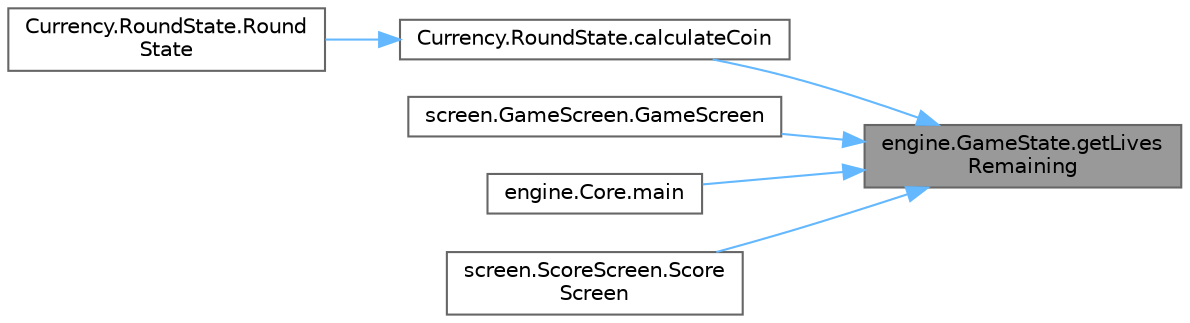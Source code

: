 digraph "engine.GameState.getLivesRemaining"
{
 // LATEX_PDF_SIZE
  bgcolor="transparent";
  edge [fontname=Helvetica,fontsize=10,labelfontname=Helvetica,labelfontsize=10];
  node [fontname=Helvetica,fontsize=10,shape=box,height=0.2,width=0.4];
  rankdir="RL";
  Node1 [id="Node000001",label="engine.GameState.getLives\lRemaining",height=0.2,width=0.4,color="gray40", fillcolor="grey60", style="filled", fontcolor="black",tooltip=" "];
  Node1 -> Node2 [id="edge1_Node000001_Node000002",dir="back",color="steelblue1",style="solid",tooltip=" "];
  Node2 [id="Node000002",label="Currency.RoundState.calculateCoin",height=0.2,width=0.4,color="grey40", fillcolor="white", style="filled",URL="$class_currency_1_1_round_state.html#a742b64a221946da262387cfcb4cffdbb",tooltip=" "];
  Node2 -> Node3 [id="edge2_Node000002_Node000003",dir="back",color="steelblue1",style="solid",tooltip=" "];
  Node3 [id="Node000003",label="Currency.RoundState.Round\lState",height=0.2,width=0.4,color="grey40", fillcolor="white", style="filled",URL="$class_currency_1_1_round_state.html#a56b85ae03c3844d9d9c67607c25c8b19",tooltip=" "];
  Node1 -> Node4 [id="edge3_Node000001_Node000004",dir="back",color="steelblue1",style="solid",tooltip=" "];
  Node4 [id="Node000004",label="screen.GameScreen.GameScreen",height=0.2,width=0.4,color="grey40", fillcolor="white", style="filled",URL="$classscreen_1_1_game_screen.html#a4383bf295c6d0ba338f6278c7e2a2fd5",tooltip="Constructor, establishes the properties of the screen."];
  Node1 -> Node5 [id="edge4_Node000001_Node000005",dir="back",color="steelblue1",style="solid",tooltip=" "];
  Node5 [id="Node000005",label="engine.Core.main",height=0.2,width=0.4,color="grey40", fillcolor="white", style="filled",URL="$classengine_1_1_core.html#a57772a5de30ed8af04183baad8f1281e",tooltip="Test implementation."];
  Node1 -> Node6 [id="edge5_Node000001_Node000006",dir="back",color="steelblue1",style="solid",tooltip=" "];
  Node6 [id="Node000006",label="screen.ScoreScreen.Score\lScreen",height=0.2,width=0.4,color="grey40", fillcolor="white", style="filled",URL="$classscreen_1_1_score_screen.html#a8a078b464e3ee2d49c50e8decfaf7ed9",tooltip="Constructor, establishes the properties of the screen."];
}

